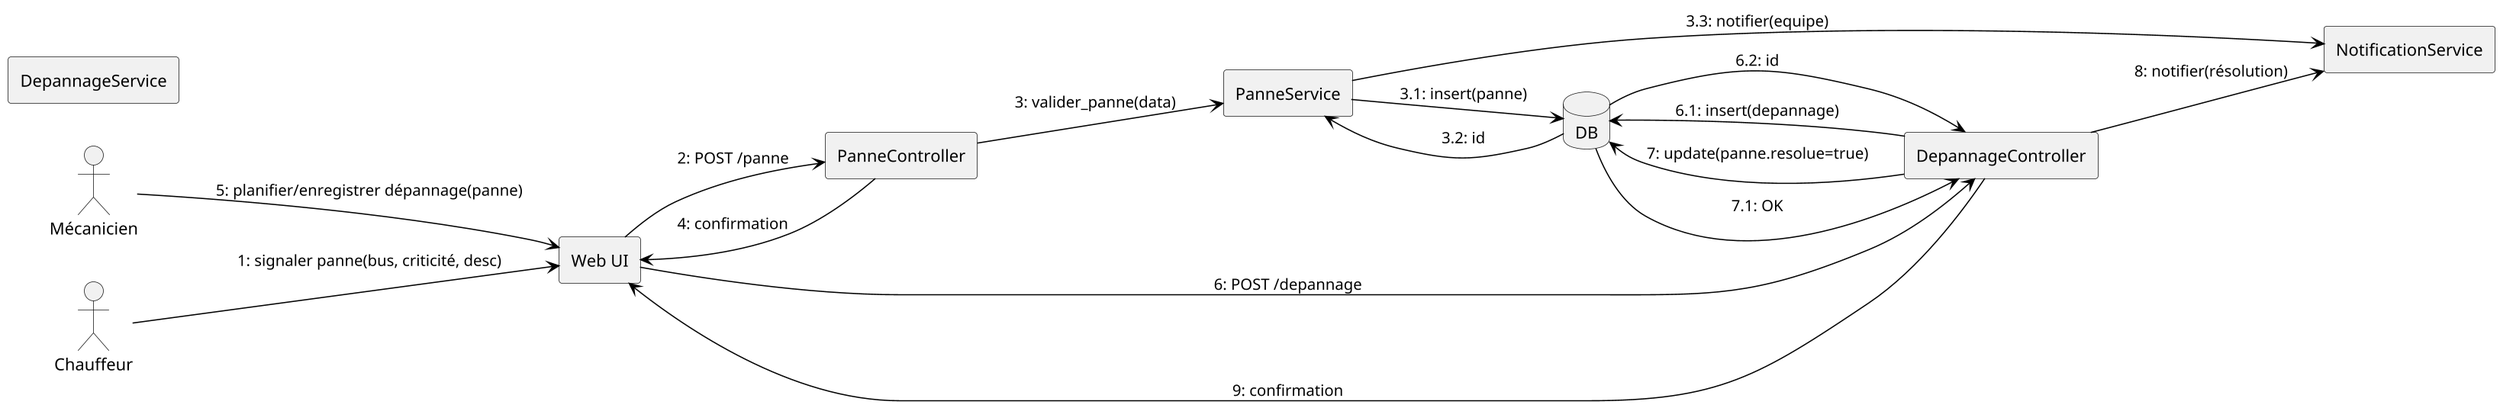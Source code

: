 @startuml Communication_Panne_Depannage
skinparam defaultFontName Arial
skinparam shadowing false
skinparam dpi 150
left to right direction

actor "Mécanicien" as MEC
actor "Chauffeur" as CH
rectangle "Web UI" as UI
rectangle "PanneController" as PanC
rectangle "DepannageController" as DepC
rectangle "PanneService" as PanS
rectangle "DepannageService" as DepS
rectangle "NotificationService" as Notif
database "DB" as DB

CH -[#black]-> UI : 1: signaler panne(bus, criticité, desc)
UI -[#black]-> PanC : 2: POST /panne
PanC -[#black]-> PanS : 3: valider_panne(data)
PanS -[#black]-> DB : 3.1: insert(panne)
DB -[#black]-> PanS : 3.2: id
PanS -[#black]-> Notif : 3.3: notifier(equipe)
PanC -[#black]-> UI : 4: confirmation

MEC -[#black]-> UI : 5: planifier/enregistrer dépannage(panne)
UI -[#black]-> DepC : 6: POST /depannage
DepC -[#black]-> DB : 6.1: insert(depannage)
DB -[#black]-> DepC : 6.2: id
DepC -[#black]-> DB : 7: update(panne.resolue=true)
DB -[#black]-> DepC : 7.1: OK
DepC -[#black]-> Notif : 8: notifier(résolution)
DepC -[#black]-> UI : 9: confirmation

@enduml
